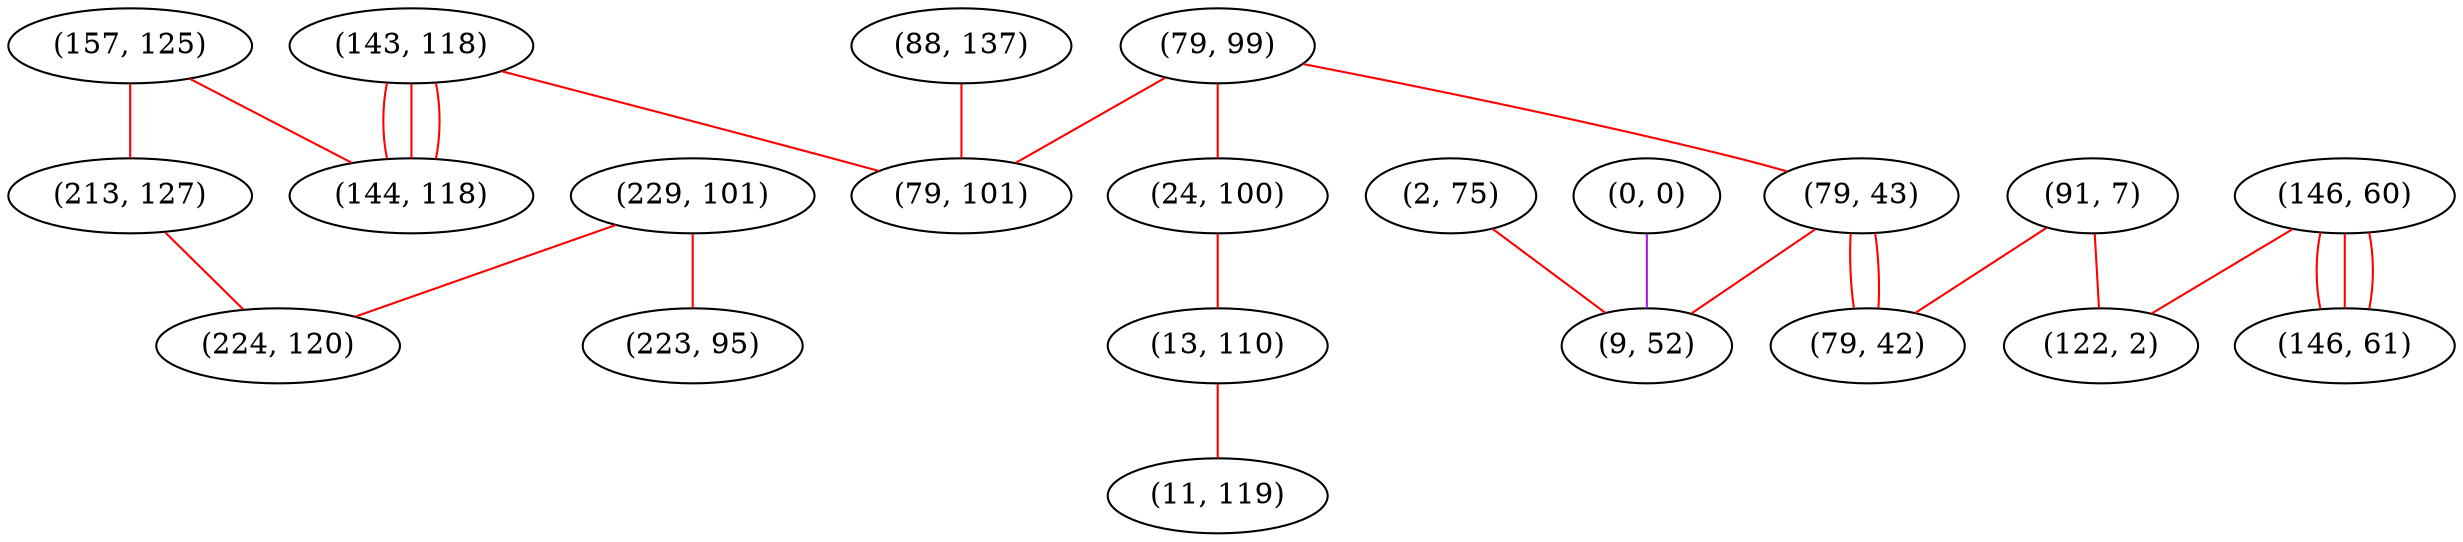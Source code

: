 graph "" {
"(157, 125)";
"(79, 99)";
"(2, 75)";
"(24, 100)";
"(91, 7)";
"(146, 60)";
"(0, 0)";
"(13, 110)";
"(79, 43)";
"(146, 61)";
"(213, 127)";
"(88, 137)";
"(143, 118)";
"(229, 101)";
"(9, 52)";
"(144, 118)";
"(224, 120)";
"(79, 42)";
"(122, 2)";
"(11, 119)";
"(79, 101)";
"(223, 95)";
"(157, 125)" -- "(144, 118)"  [color=red, key=0, weight=1];
"(157, 125)" -- "(213, 127)"  [color=red, key=0, weight=1];
"(79, 99)" -- "(79, 43)"  [color=red, key=0, weight=1];
"(79, 99)" -- "(79, 101)"  [color=red, key=0, weight=1];
"(79, 99)" -- "(24, 100)"  [color=red, key=0, weight=1];
"(2, 75)" -- "(9, 52)"  [color=red, key=0, weight=1];
"(24, 100)" -- "(13, 110)"  [color=red, key=0, weight=1];
"(91, 7)" -- "(79, 42)"  [color=red, key=0, weight=1];
"(91, 7)" -- "(122, 2)"  [color=red, key=0, weight=1];
"(146, 60)" -- "(146, 61)"  [color=red, key=0, weight=1];
"(146, 60)" -- "(146, 61)"  [color=red, key=1, weight=1];
"(146, 60)" -- "(146, 61)"  [color=red, key=2, weight=1];
"(146, 60)" -- "(122, 2)"  [color=red, key=0, weight=1];
"(0, 0)" -- "(9, 52)"  [color=purple, key=0, weight=4];
"(13, 110)" -- "(11, 119)"  [color=red, key=0, weight=1];
"(79, 43)" -- "(79, 42)"  [color=red, key=0, weight=1];
"(79, 43)" -- "(79, 42)"  [color=red, key=1, weight=1];
"(79, 43)" -- "(9, 52)"  [color=red, key=0, weight=1];
"(213, 127)" -- "(224, 120)"  [color=red, key=0, weight=1];
"(88, 137)" -- "(79, 101)"  [color=red, key=0, weight=1];
"(143, 118)" -- "(144, 118)"  [color=red, key=0, weight=1];
"(143, 118)" -- "(144, 118)"  [color=red, key=1, weight=1];
"(143, 118)" -- "(144, 118)"  [color=red, key=2, weight=1];
"(143, 118)" -- "(79, 101)"  [color=red, key=0, weight=1];
"(229, 101)" -- "(224, 120)"  [color=red, key=0, weight=1];
"(229, 101)" -- "(223, 95)"  [color=red, key=0, weight=1];
}
